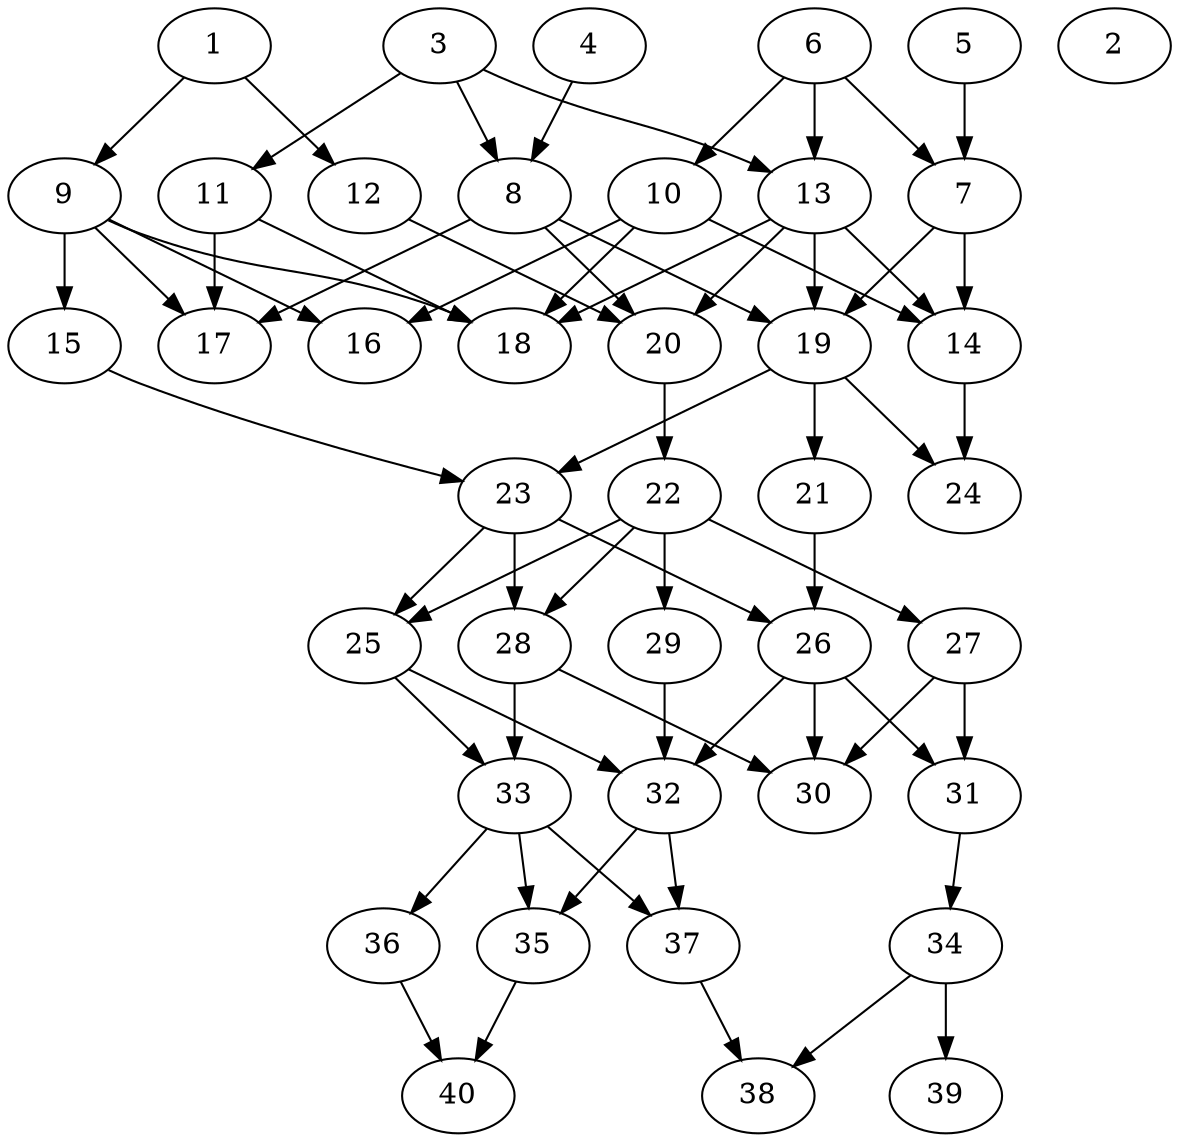 // DAG automatically generated by daggen at Thu Oct  3 14:06:50 2019
// ./daggen --dot -n 40 --ccr 0.4 --fat 0.5 --regular 0.7 --density 0.5 --mindata 5242880 --maxdata 52428800 
digraph G {
  1 [size="17169920", alpha="0.06", expect_size="6867968"] 
  1 -> 9 [size ="6867968"]
  1 -> 12 [size ="6867968"]
  2 [size="57520640", alpha="0.06", expect_size="23008256"] 
  3 [size="80555520", alpha="0.14", expect_size="32222208"] 
  3 -> 8 [size ="32222208"]
  3 -> 11 [size ="32222208"]
  3 -> 13 [size ="32222208"]
  4 [size="30458880", alpha="0.17", expect_size="12183552"] 
  4 -> 8 [size ="12183552"]
  5 [size="68459520", alpha="0.19", expect_size="27383808"] 
  5 -> 7 [size ="27383808"]
  6 [size="125406720", alpha="0.16", expect_size="50162688"] 
  6 -> 7 [size ="50162688"]
  6 -> 10 [size ="50162688"]
  6 -> 13 [size ="50162688"]
  7 [size="75005440", alpha="0.04", expect_size="30002176"] 
  7 -> 14 [size ="30002176"]
  7 -> 19 [size ="30002176"]
  8 [size="130769920", alpha="0.18", expect_size="52307968"] 
  8 -> 17 [size ="52307968"]
  8 -> 19 [size ="52307968"]
  8 -> 20 [size ="52307968"]
  9 [size="116782080", alpha="0.01", expect_size="46712832"] 
  9 -> 15 [size ="46712832"]
  9 -> 16 [size ="46712832"]
  9 -> 17 [size ="46712832"]
  9 -> 18 [size ="46712832"]
  10 [size="35197440", alpha="0.05", expect_size="14078976"] 
  10 -> 14 [size ="14078976"]
  10 -> 16 [size ="14078976"]
  10 -> 18 [size ="14078976"]
  11 [size="86991360", alpha="0.06", expect_size="34796544"] 
  11 -> 17 [size ="34796544"]
  11 -> 18 [size ="34796544"]
  12 [size="124152320", alpha="0.17", expect_size="49660928"] 
  12 -> 20 [size ="49660928"]
  13 [size="43374080", alpha="0.14", expect_size="17349632"] 
  13 -> 14 [size ="17349632"]
  13 -> 18 [size ="17349632"]
  13 -> 19 [size ="17349632"]
  13 -> 20 [size ="17349632"]
  14 [size="123985920", alpha="0.01", expect_size="49594368"] 
  14 -> 24 [size ="49594368"]
  15 [size="108190720", alpha="0.03", expect_size="43276288"] 
  15 -> 23 [size ="43276288"]
  16 [size="102807040", alpha="0.05", expect_size="41122816"] 
  17 [size="81011200", alpha="0.09", expect_size="32404480"] 
  18 [size="105669120", alpha="0.01", expect_size="42267648"] 
  19 [size="95554560", alpha="0.14", expect_size="38221824"] 
  19 -> 21 [size ="38221824"]
  19 -> 23 [size ="38221824"]
  19 -> 24 [size ="38221824"]
  20 [size="104289280", alpha="0.07", expect_size="41715712"] 
  20 -> 22 [size ="41715712"]
  21 [size="15418880", alpha="0.00", expect_size="6167552"] 
  21 -> 26 [size ="6167552"]
  22 [size="51525120", alpha="0.02", expect_size="20610048"] 
  22 -> 25 [size ="20610048"]
  22 -> 27 [size ="20610048"]
  22 -> 28 [size ="20610048"]
  22 -> 29 [size ="20610048"]
  23 [size="33118720", alpha="0.14", expect_size="13247488"] 
  23 -> 25 [size ="13247488"]
  23 -> 26 [size ="13247488"]
  23 -> 28 [size ="13247488"]
  24 [size="118023680", alpha="0.10", expect_size="47209472"] 
  25 [size="122869760", alpha="0.15", expect_size="49147904"] 
  25 -> 32 [size ="49147904"]
  25 -> 33 [size ="49147904"]
  26 [size="21667840", alpha="0.19", expect_size="8667136"] 
  26 -> 30 [size ="8667136"]
  26 -> 31 [size ="8667136"]
  26 -> 32 [size ="8667136"]
  27 [size="53235200", alpha="0.13", expect_size="21294080"] 
  27 -> 30 [size ="21294080"]
  27 -> 31 [size ="21294080"]
  28 [size="103377920", alpha="0.08", expect_size="41351168"] 
  28 -> 30 [size ="41351168"]
  28 -> 33 [size ="41351168"]
  29 [size="110364160", alpha="0.20", expect_size="44145664"] 
  29 -> 32 [size ="44145664"]
  30 [size="73354240", alpha="0.15", expect_size="29341696"] 
  31 [size="112793600", alpha="0.04", expect_size="45117440"] 
  31 -> 34 [size ="45117440"]
  32 [size="114777600", alpha="0.11", expect_size="45911040"] 
  32 -> 35 [size ="45911040"]
  32 -> 37 [size ="45911040"]
  33 [size="123719680", alpha="0.03", expect_size="49487872"] 
  33 -> 35 [size ="49487872"]
  33 -> 36 [size ="49487872"]
  33 -> 37 [size ="49487872"]
  34 [size="89108480", alpha="0.14", expect_size="35643392"] 
  34 -> 38 [size ="35643392"]
  34 -> 39 [size ="35643392"]
  35 [size="28293120", alpha="0.01", expect_size="11317248"] 
  35 -> 40 [size ="11317248"]
  36 [size="114593280", alpha="0.03", expect_size="45837312"] 
  36 -> 40 [size ="45837312"]
  37 [size="106416640", alpha="0.17", expect_size="42566656"] 
  37 -> 38 [size ="42566656"]
  38 [size="65661440", alpha="0.07", expect_size="26264576"] 
  39 [size="109992960", alpha="0.10", expect_size="43997184"] 
  40 [size="107156480", alpha="0.09", expect_size="42862592"] 
}
